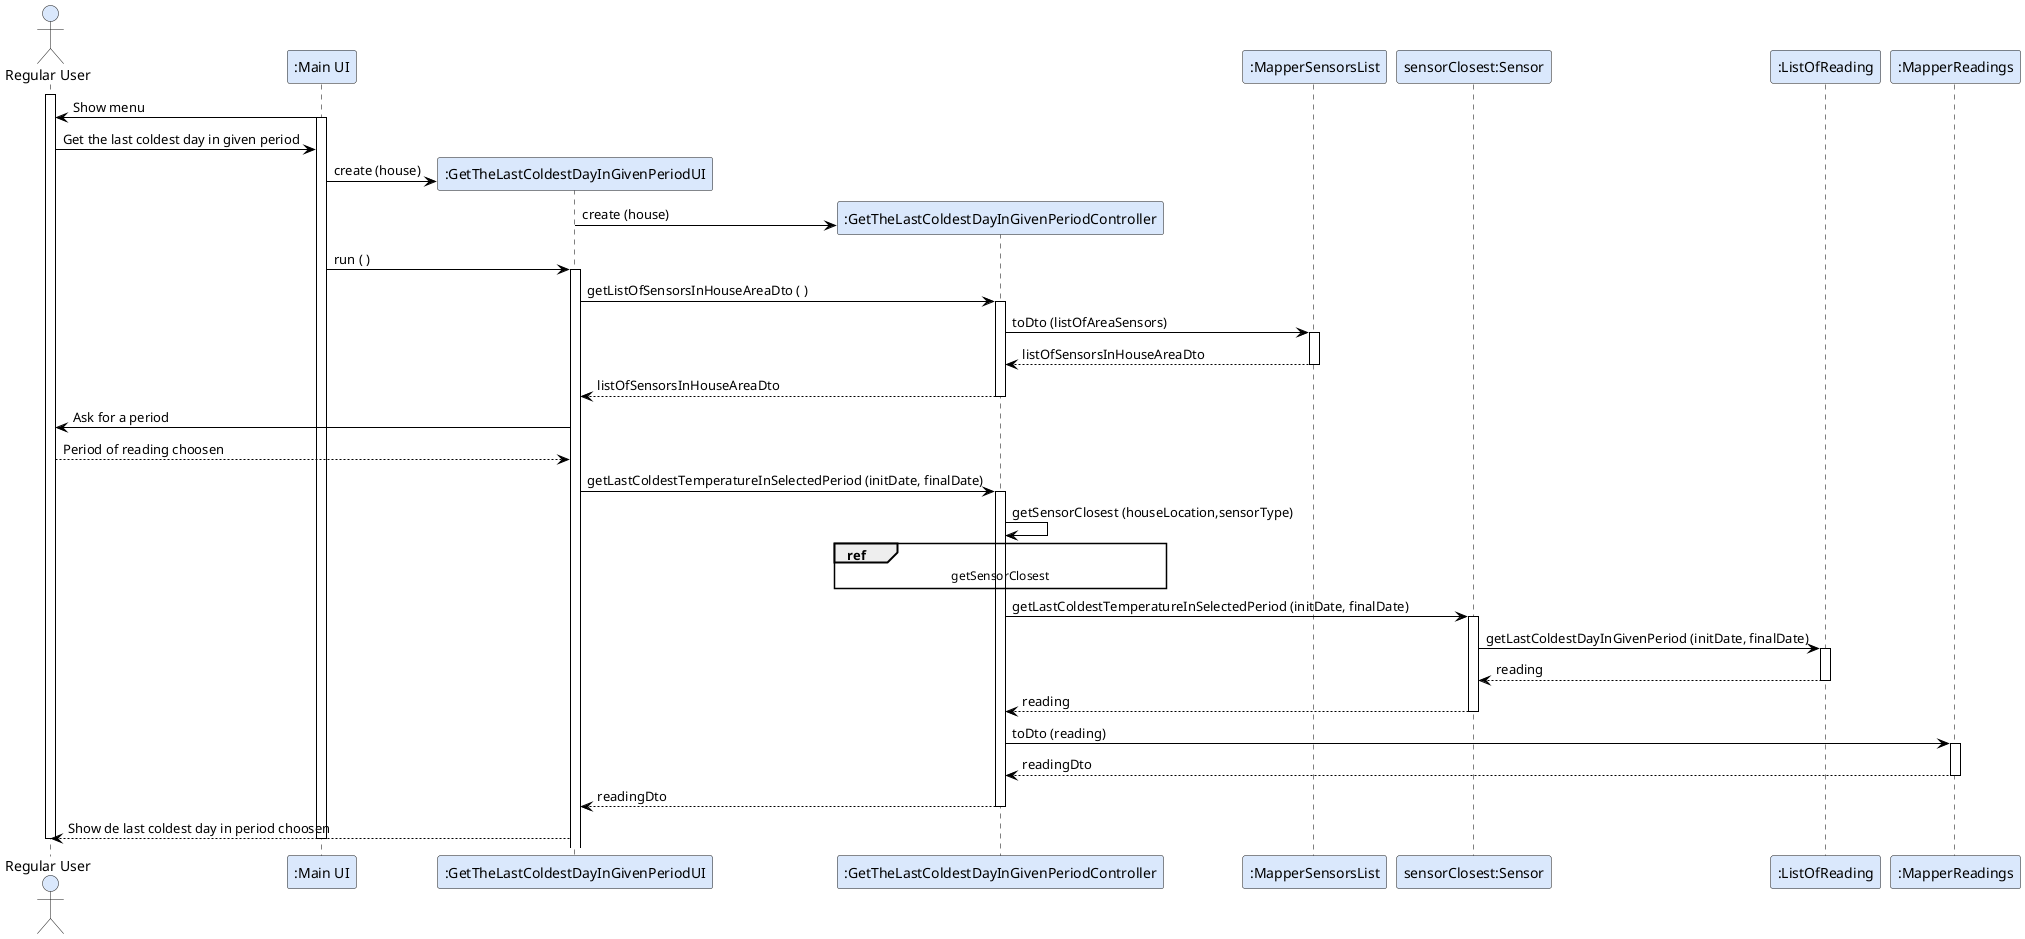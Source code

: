 @startuml
actor "Regular User" as P #DAE8FC
participant ":Main UI" as M #DAE8FC
participant ":GetTheLastColdestDayInGivenPeriodUI" as U #DAE8FC
participant ":GetTheLastColdestDayInGivenPeriodController" as C #DAE8FC
participant ":MapperSensorsList" as MP #DAE8FC
participant "sensorClosest:Sensor" as S #DAE8FC
participant ":ListOfReading" as LR #DAE8FC
participant ":MapperReadings" as MR #DAE8FC

skinparam actor {
	BorderColor 6C8EBF
}

skinparam participant {
	BorderColor 6C8EBF
}

skinparam shadowing false

skinparam sequence {
	ArrowColor BLACK
	ActorBorderColor DeepSkyBlue
	LifeLineBorderColor BLACK
}

activate P


M -> P: Show menu
activate M
P -> M: Get the last coldest day in given period

create U
M -> U : create (house)

create C
U -> C : create (house)

M -> U: run ( )
activate U
U -> C: getListOfSensorsInHouseAreaDto ( )
activate C
C -> MP: toDto (listOfAreaSensors)
activate MP
MP --> C: listOfSensorsInHouseAreaDto
deactivate MP
C --> U: listOfSensorsInHouseAreaDto
deactivate C

U->P: Ask for a period
P-->U: Period of reading choosen
U->C: getLastColdestTemperatureInSelectedPeriod (initDate, finalDate)
activate C

C->C: getSensorClosest (houseLocation,sensorType)
ref over C: getSensorClosest

C->S: getLastColdestTemperatureInSelectedPeriod (initDate, finalDate)
activate S
S->LR: getLastColdestDayInGivenPeriod (initDate, finalDate)
activate LR

LR-->S: reading
deactivate LR
S-->C: reading
deactivate S

C->MR: toDto (reading)
activate MR
MR-->C: readingDto
deactivate MR
C-->U: readingDto
deactivate C
U-->P: Show de last coldest day in period choosen
deactivate M
deactivate P

@enduml

